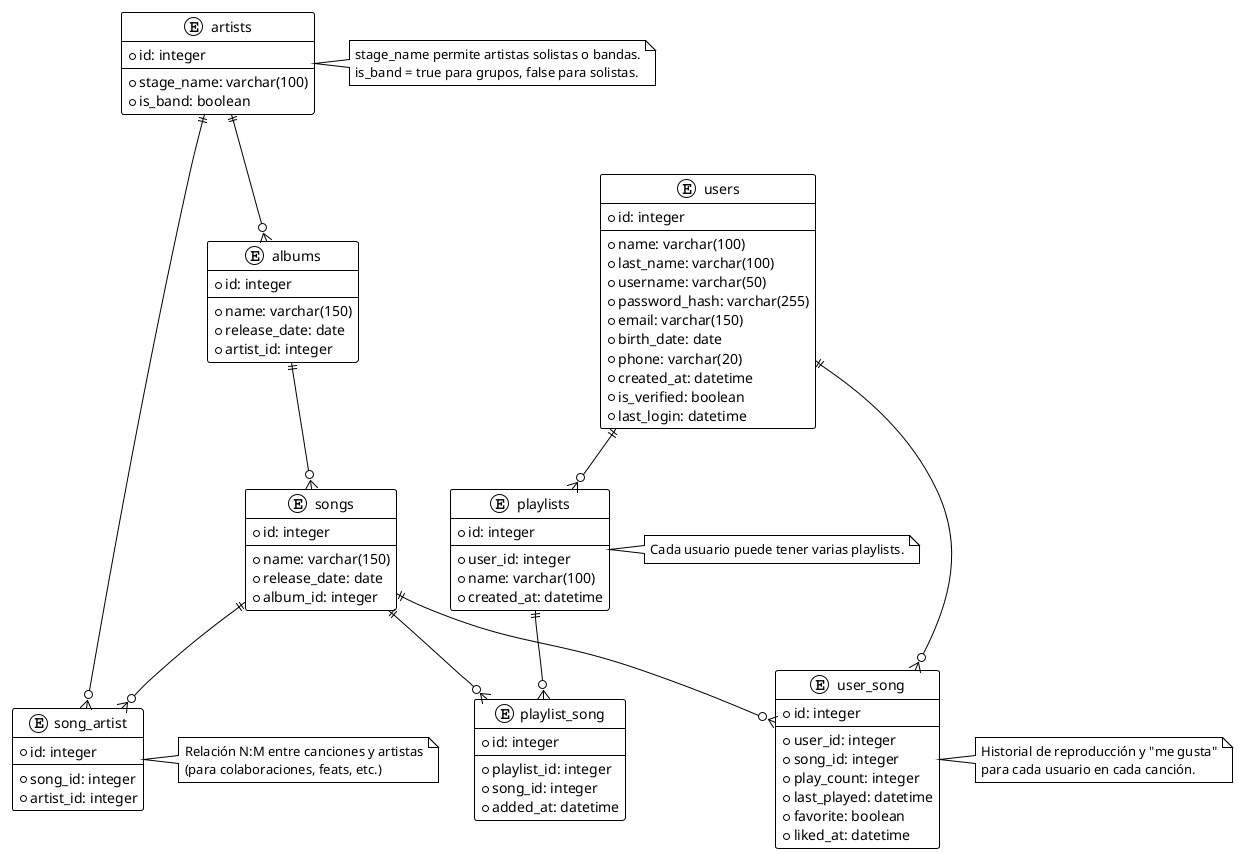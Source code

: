 @startuml
!theme plain

entity "users" {
  * id: integer
  --
  * name: varchar(100)
  * last_name: varchar(100)
  * username: varchar(50)
  * password_hash: varchar(255)
  * email: varchar(150)
  * birth_date: date
  * phone: varchar(20)
  * created_at: datetime
  * is_verified: boolean
  * last_login: datetime
}

entity "artists" {
  * id: integer
  --
  * stage_name: varchar(100)
  * is_band: boolean
}

entity "albums" {
  * id: integer
  --
  * name: varchar(150)
  * release_date: date
  * artist_id: integer
}

entity "songs" {
  * id: integer
  --
  * name: varchar(150)
  * release_date: date
  * album_id: integer
}

entity "song_artist" {
  * id: integer
  --
  * song_id: integer
  * artist_id: integer
}

entity "user_song" {
  * id: integer
  --
  * user_id: integer
  * song_id: integer
  * play_count: integer
  * last_played: datetime
  * favorite: boolean
  * liked_at: datetime
}

entity "playlists" {
  * id: integer
  --
  * user_id: integer
  * name: varchar(100)
  * created_at: datetime
}

entity "playlist_song" {
  * id: integer
  --
  * playlist_id: integer
  * song_id: integer
  * added_at: datetime
}

' Relaciones
users ||--o{ user_song
songs ||--o{ user_song

artists ||--o{ albums
albums ||--o{ songs

songs ||--o{ song_artist
artists ||--o{ song_artist

users ||--o{ playlists
playlists ||--o{ playlist_song
songs ||--o{ playlist_song

' Notas
note right of artists
  stage_name permite artistas solistas o bandas.
  is_band = true para grupos, false para solistas.
end note

note right of song_artist
  Relación N:M entre canciones y artistas
  (para colaboraciones, feats, etc.)
end note

note right of playlists
  Cada usuario puede tener varias playlists.
end note

note right of user_song
  Historial de reproducción y "me gusta"
  para cada usuario en cada canción.
end note

@enduml